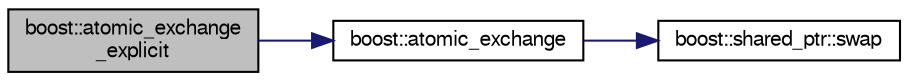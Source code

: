 digraph "boost::atomic_exchange_explicit"
{
  bgcolor="transparent";
  edge [fontname="FreeSans",fontsize="10",labelfontname="FreeSans",labelfontsize="10"];
  node [fontname="FreeSans",fontsize="10",shape=record];
  rankdir="LR";
  Node1 [label="boost::atomic_exchange\l_explicit",height=0.2,width=0.4,color="black", fillcolor="grey75", style="filled" fontcolor="black"];
  Node1 -> Node2 [color="midnightblue",fontsize="10",style="solid",fontname="FreeSans"];
  Node2 [label="boost::atomic_exchange",height=0.2,width=0.4,color="black",URL="$d4/da9/namespaceboost.html#a6d367cd4931325d822c116faf5d8b6a5"];
  Node2 -> Node3 [color="midnightblue",fontsize="10",style="solid",fontname="FreeSans"];
  Node3 [label="boost::shared_ptr::swap",height=0.2,width=0.4,color="black",URL="$da/d18/classboost_1_1shared__ptr.html#a35e547e16fa205e5d727929789fd7ac9"];
}
